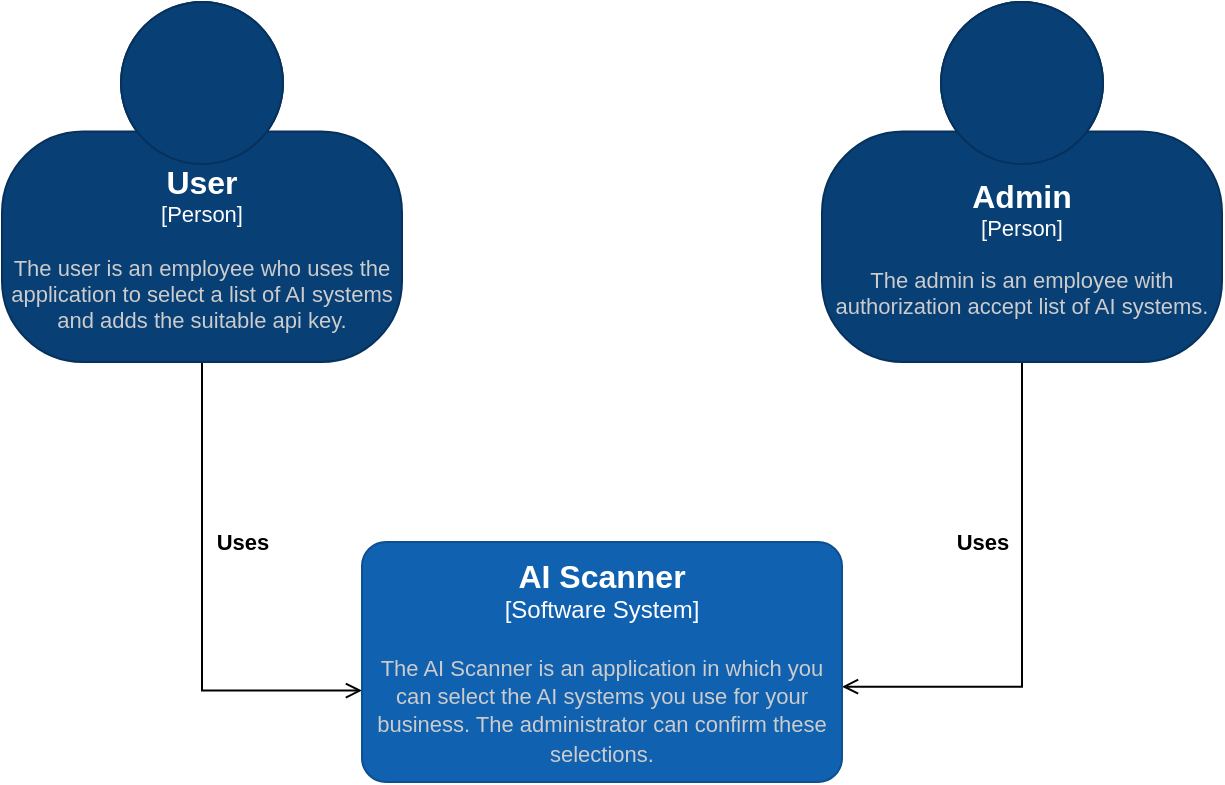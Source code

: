 <mxfile version="21.6.8" type="device">
  <diagram name="Pagina-1" id="X2QXFjuyh5fgwZqBJ6NS">
    <mxGraphModel dx="2010" dy="1170" grid="1" gridSize="10" guides="1" tooltips="1" connect="1" arrows="1" fold="1" page="1" pageScale="1" pageWidth="827" pageHeight="1169" math="0" shadow="0">
      <root>
        <mxCell id="0" />
        <mxCell id="1" parent="0" />
        <mxCell id="854ikRODwx8SdrJogGfU-5" style="edgeStyle=orthogonalEdgeStyle;rounded=0;orthogonalLoop=1;jettySize=auto;html=1;exitX=0.5;exitY=1;exitDx=0;exitDy=0;exitPerimeter=0;entryX=0;entryY=0.619;entryDx=0;entryDy=0;entryPerimeter=0;endArrow=open;endFill=0;" parent="1" source="854ikRODwx8SdrJogGfU-1" target="854ikRODwx8SdrJogGfU-3" edge="1">
          <mxGeometry relative="1" as="geometry" />
        </mxCell>
        <mxCell id="854ikRODwx8SdrJogGfU-7" value="&lt;b&gt;Uses&lt;/b&gt;" style="edgeLabel;html=1;align=center;verticalAlign=middle;resizable=0;points=[];" parent="854ikRODwx8SdrJogGfU-5" vertex="1" connectable="0">
          <mxGeometry x="-0.374" relative="1" as="geometry">
            <mxPoint x="20" y="13" as="offset" />
          </mxGeometry>
        </mxCell>
        <object placeholders="1" c4Name="User" c4Type="Person" c4Description="The user is an employee who uses the application to select a list of AI systems and adds the suitable api key." label="&lt;font style=&quot;font-size: 16px&quot;&gt;&lt;b&gt;%c4Name%&lt;/b&gt;&lt;/font&gt;&lt;div&gt;[%c4Type%]&lt;/div&gt;&lt;br&gt;&lt;div&gt;&lt;font style=&quot;font-size: 11px&quot;&gt;&lt;font color=&quot;#cccccc&quot;&gt;%c4Description%&lt;/font&gt;&lt;/div&gt;" id="854ikRODwx8SdrJogGfU-1">
          <mxCell style="html=1;fontSize=11;dashed=0;whiteSpace=wrap;fillColor=#083F75;strokeColor=#06315C;fontColor=#ffffff;shape=mxgraph.c4.person2;align=center;metaEdit=1;points=[[0.5,0,0],[1,0.5,0],[1,0.75,0],[0.75,1,0],[0.5,1,0],[0.25,1,0],[0,0.75,0],[0,0.5,0]];resizable=0;" parent="1" vertex="1">
            <mxGeometry x="110" y="110" width="200" height="180" as="geometry" />
          </mxCell>
        </object>
        <mxCell id="854ikRODwx8SdrJogGfU-4" style="edgeStyle=orthogonalEdgeStyle;rounded=0;orthogonalLoop=1;jettySize=auto;html=1;exitX=0.5;exitY=1;exitDx=0;exitDy=0;exitPerimeter=0;entryX=1;entryY=0.603;entryDx=0;entryDy=0;entryPerimeter=0;endArrow=open;endFill=0;" parent="1" source="854ikRODwx8SdrJogGfU-2" target="854ikRODwx8SdrJogGfU-3" edge="1">
          <mxGeometry relative="1" as="geometry" />
        </mxCell>
        <mxCell id="854ikRODwx8SdrJogGfU-6" value="&lt;b&gt;Uses&lt;/b&gt;" style="edgeLabel;html=1;align=center;verticalAlign=middle;resizable=0;points=[];" parent="854ikRODwx8SdrJogGfU-4" vertex="1" connectable="0">
          <mxGeometry x="-0.422" y="-4" relative="1" as="geometry">
            <mxPoint x="-16" y="17" as="offset" />
          </mxGeometry>
        </mxCell>
        <object placeholders="1" c4Name="Admin" c4Type="Person" c4Description="The admin is an employee with authorization accept list of AI systems." label="&lt;font style=&quot;font-size: 16px&quot;&gt;&lt;b&gt;%c4Name%&lt;/b&gt;&lt;/font&gt;&lt;div&gt;[%c4Type%]&lt;/div&gt;&lt;br&gt;&lt;div&gt;&lt;font style=&quot;font-size: 11px&quot;&gt;&lt;font color=&quot;#cccccc&quot;&gt;%c4Description%&lt;/font&gt;&lt;/div&gt;" id="854ikRODwx8SdrJogGfU-2">
          <mxCell style="html=1;fontSize=11;dashed=0;whiteSpace=wrap;fillColor=#083F75;strokeColor=#06315C;fontColor=#ffffff;shape=mxgraph.c4.person2;align=center;metaEdit=1;points=[[0.5,0,0],[1,0.5,0],[1,0.75,0],[0.75,1,0],[0.5,1,0],[0.25,1,0],[0,0.75,0],[0,0.5,0]];resizable=0;" parent="1" vertex="1">
            <mxGeometry x="520" y="110" width="200" height="180" as="geometry" />
          </mxCell>
        </object>
        <object placeholders="1" c4Name="AI Scanner" c4Type="Software System" c4Description="The AI Scanner is an application in which you can select the AI systems you use for your business. The administrator can confirm these selections." label="&lt;font style=&quot;font-size: 16px&quot;&gt;&lt;b&gt;%c4Name%&lt;/b&gt;&lt;/font&gt;&lt;div&gt;[%c4Type%]&lt;/div&gt;&lt;br&gt;&lt;div&gt;&lt;font style=&quot;font-size: 11px&quot;&gt;&lt;font color=&quot;#cccccc&quot;&gt;%c4Description%&lt;/font&gt;&lt;/div&gt;" id="854ikRODwx8SdrJogGfU-3">
          <mxCell style="rounded=1;whiteSpace=wrap;html=1;labelBackgroundColor=none;fillColor=#1061B0;fontColor=#ffffff;align=center;arcSize=10;strokeColor=#0D5091;metaEdit=1;resizable=0;points=[[0.25,0,0],[0.5,0,0],[0.75,0,0],[1,0.25,0],[1,0.5,0],[1,0.75,0],[0.75,1,0],[0.5,1,0],[0.25,1,0],[0,0.75,0],[0,0.5,0],[0,0.25,0]];" parent="1" vertex="1">
            <mxGeometry x="290" y="380" width="240" height="120" as="geometry" />
          </mxCell>
        </object>
      </root>
    </mxGraphModel>
  </diagram>
</mxfile>
